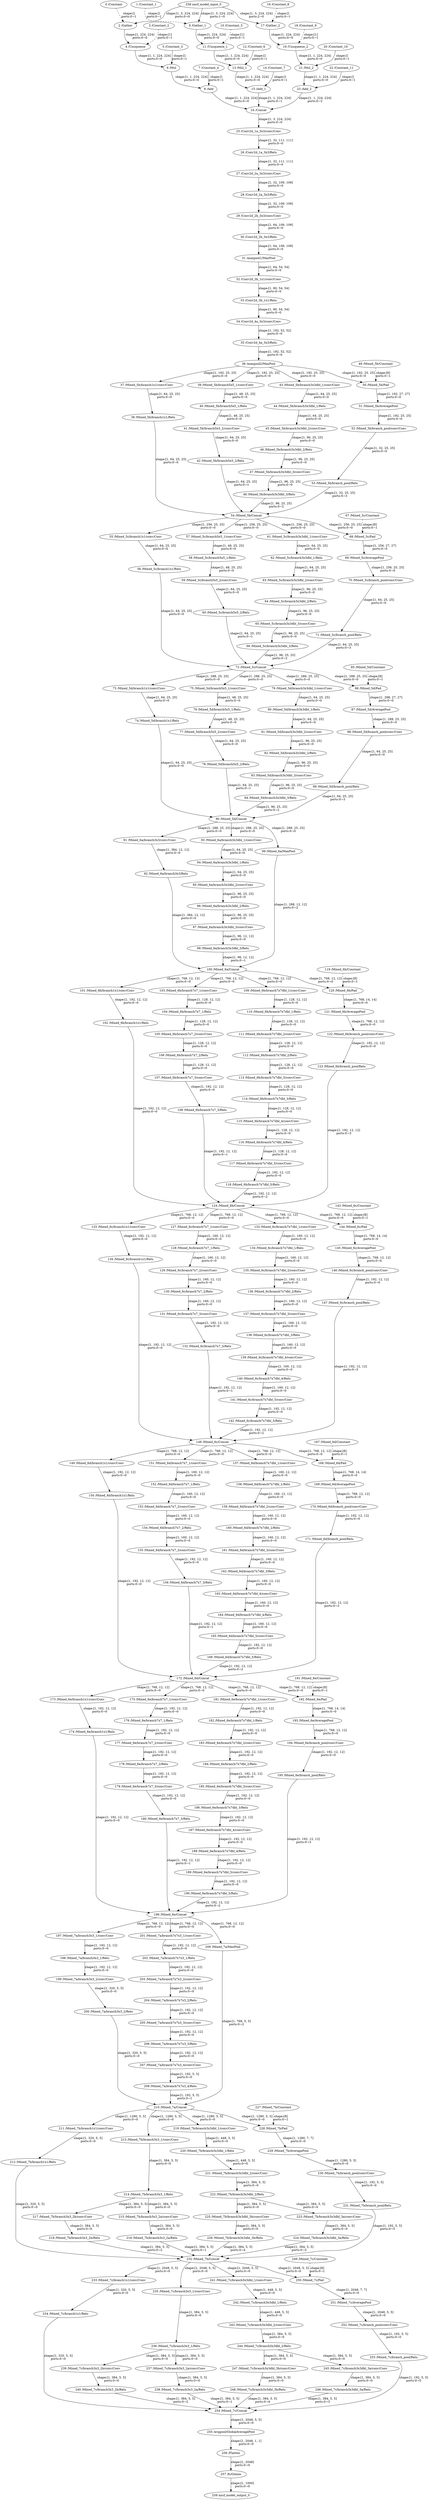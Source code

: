 strict digraph  {
"0 /Constant" [id=0, type=Constant];
"1 /Constant_1" [id=1, type=Constant];
"2 /Gather" [id=2, type=Gather];
"3 /Constant_2" [id=3, type=Constant];
"4 /Unsqueeze" [id=4, type=Unsqueeze];
"5 /Constant_3" [id=5, type=Constant];
"6 /Mul" [id=6, type=Mul];
"7 /Constant_4" [id=7, type=Constant];
"8 /Add" [id=8, type=Add];
"9 /Gather_1" [id=9, type=Gather];
"10 /Constant_5" [id=10, type=Constant];
"11 /Unsqueeze_1" [id=11, type=Unsqueeze];
"12 /Constant_6" [id=12, type=Constant];
"13 /Mul_1" [id=13, type=Mul];
"14 /Constant_7" [id=14, type=Constant];
"15 /Add_1" [id=15, type=Add];
"16 /Constant_8" [id=16, type=Constant];
"17 /Gather_2" [id=17, type=Gather];
"18 /Constant_9" [id=18, type=Constant];
"19 /Unsqueeze_2" [id=19, type=Unsqueeze];
"20 /Constant_10" [id=20, type=Constant];
"21 /Mul_2" [id=21, type=Mul];
"22 /Constant_11" [id=22, type=Constant];
"23 /Add_2" [id=23, type=Add];
"24 /Concat" [id=24, type=Concat];
"25 /Conv2d_1a_3x3/conv/Conv" [id=25, type=Conv];
"26 /Conv2d_1a_3x3/Relu" [id=26, type=Relu];
"27 /Conv2d_2a_3x3/conv/Conv" [id=27, type=Conv];
"28 /Conv2d_2a_3x3/Relu" [id=28, type=Relu];
"29 /Conv2d_2b_3x3/conv/Conv" [id=29, type=Conv];
"30 /Conv2d_2b_3x3/Relu" [id=30, type=Relu];
"31 /maxpool1/MaxPool" [id=31, type=MaxPool];
"32 /Conv2d_3b_1x1/conv/Conv" [id=32, type=Conv];
"33 /Conv2d_3b_1x1/Relu" [id=33, type=Relu];
"34 /Conv2d_4a_3x3/conv/Conv" [id=34, type=Conv];
"35 /Conv2d_4a_3x3/Relu" [id=35, type=Relu];
"36 /maxpool2/MaxPool" [id=36, type=MaxPool];
"37 /Mixed_5b/branch1x1/conv/Conv" [id=37, type=Conv];
"38 /Mixed_5b/branch1x1/Relu" [id=38, type=Relu];
"39 /Mixed_5b/branch5x5_1/conv/Conv" [id=39, type=Conv];
"40 /Mixed_5b/branch5x5_1/Relu" [id=40, type=Relu];
"41 /Mixed_5b/branch5x5_2/conv/Conv" [id=41, type=Conv];
"42 /Mixed_5b/branch5x5_2/Relu" [id=42, type=Relu];
"43 /Mixed_5b/branch3x3dbl_1/conv/Conv" [id=43, type=Conv];
"44 /Mixed_5b/branch3x3dbl_1/Relu" [id=44, type=Relu];
"45 /Mixed_5b/branch3x3dbl_2/conv/Conv" [id=45, type=Conv];
"46 /Mixed_5b/branch3x3dbl_2/Relu" [id=46, type=Relu];
"47 /Mixed_5b/branch3x3dbl_3/conv/Conv" [id=47, type=Conv];
"48 /Mixed_5b/branch3x3dbl_3/Relu" [id=48, type=Relu];
"49 /Mixed_5b/Constant" [id=49, type=Constant];
"50 /Mixed_5b/Pad" [id=50, type=Pad];
"51 /Mixed_5b/AveragePool" [id=51, type=AveragePool];
"52 /Mixed_5b/branch_pool/conv/Conv" [id=52, type=Conv];
"53 /Mixed_5b/branch_pool/Relu" [id=53, type=Relu];
"54 /Mixed_5b/Concat" [id=54, type=Concat];
"55 /Mixed_5c/branch1x1/conv/Conv" [id=55, type=Conv];
"56 /Mixed_5c/branch1x1/Relu" [id=56, type=Relu];
"57 /Mixed_5c/branch5x5_1/conv/Conv" [id=57, type=Conv];
"58 /Mixed_5c/branch5x5_1/Relu" [id=58, type=Relu];
"59 /Mixed_5c/branch5x5_2/conv/Conv" [id=59, type=Conv];
"60 /Mixed_5c/branch5x5_2/Relu" [id=60, type=Relu];
"61 /Mixed_5c/branch3x3dbl_1/conv/Conv" [id=61, type=Conv];
"62 /Mixed_5c/branch3x3dbl_1/Relu" [id=62, type=Relu];
"63 /Mixed_5c/branch3x3dbl_2/conv/Conv" [id=63, type=Conv];
"64 /Mixed_5c/branch3x3dbl_2/Relu" [id=64, type=Relu];
"65 /Mixed_5c/branch3x3dbl_3/conv/Conv" [id=65, type=Conv];
"66 /Mixed_5c/branch3x3dbl_3/Relu" [id=66, type=Relu];
"67 /Mixed_5c/Constant" [id=67, type=Constant];
"68 /Mixed_5c/Pad" [id=68, type=Pad];
"69 /Mixed_5c/AveragePool" [id=69, type=AveragePool];
"70 /Mixed_5c/branch_pool/conv/Conv" [id=70, type=Conv];
"71 /Mixed_5c/branch_pool/Relu" [id=71, type=Relu];
"72 /Mixed_5c/Concat" [id=72, type=Concat];
"73 /Mixed_5d/branch1x1/conv/Conv" [id=73, type=Conv];
"74 /Mixed_5d/branch1x1/Relu" [id=74, type=Relu];
"75 /Mixed_5d/branch5x5_1/conv/Conv" [id=75, type=Conv];
"76 /Mixed_5d/branch5x5_1/Relu" [id=76, type=Relu];
"77 /Mixed_5d/branch5x5_2/conv/Conv" [id=77, type=Conv];
"78 /Mixed_5d/branch5x5_2/Relu" [id=78, type=Relu];
"79 /Mixed_5d/branch3x3dbl_1/conv/Conv" [id=79, type=Conv];
"80 /Mixed_5d/branch3x3dbl_1/Relu" [id=80, type=Relu];
"81 /Mixed_5d/branch3x3dbl_2/conv/Conv" [id=81, type=Conv];
"82 /Mixed_5d/branch3x3dbl_2/Relu" [id=82, type=Relu];
"83 /Mixed_5d/branch3x3dbl_3/conv/Conv" [id=83, type=Conv];
"84 /Mixed_5d/branch3x3dbl_3/Relu" [id=84, type=Relu];
"85 /Mixed_5d/Constant" [id=85, type=Constant];
"86 /Mixed_5d/Pad" [id=86, type=Pad];
"87 /Mixed_5d/AveragePool" [id=87, type=AveragePool];
"88 /Mixed_5d/branch_pool/conv/Conv" [id=88, type=Conv];
"89 /Mixed_5d/branch_pool/Relu" [id=89, type=Relu];
"90 /Mixed_5d/Concat" [id=90, type=Concat];
"91 /Mixed_6a/branch3x3/conv/Conv" [id=91, type=Conv];
"92 /Mixed_6a/branch3x3/Relu" [id=92, type=Relu];
"93 /Mixed_6a/branch3x3dbl_1/conv/Conv" [id=93, type=Conv];
"94 /Mixed_6a/branch3x3dbl_1/Relu" [id=94, type=Relu];
"95 /Mixed_6a/branch3x3dbl_2/conv/Conv" [id=95, type=Conv];
"96 /Mixed_6a/branch3x3dbl_2/Relu" [id=96, type=Relu];
"97 /Mixed_6a/branch3x3dbl_3/conv/Conv" [id=97, type=Conv];
"98 /Mixed_6a/branch3x3dbl_3/Relu" [id=98, type=Relu];
"99 /Mixed_6a/MaxPool" [id=99, type=MaxPool];
"100 /Mixed_6a/Concat" [id=100, type=Concat];
"101 /Mixed_6b/branch1x1/conv/Conv" [id=101, type=Conv];
"102 /Mixed_6b/branch1x1/Relu" [id=102, type=Relu];
"103 /Mixed_6b/branch7x7_1/conv/Conv" [id=103, type=Conv];
"104 /Mixed_6b/branch7x7_1/Relu" [id=104, type=Relu];
"105 /Mixed_6b/branch7x7_2/conv/Conv" [id=105, type=Conv];
"106 /Mixed_6b/branch7x7_2/Relu" [id=106, type=Relu];
"107 /Mixed_6b/branch7x7_3/conv/Conv" [id=107, type=Conv];
"108 /Mixed_6b/branch7x7_3/Relu" [id=108, type=Relu];
"109 /Mixed_6b/branch7x7dbl_1/conv/Conv" [id=109, type=Conv];
"110 /Mixed_6b/branch7x7dbl_1/Relu" [id=110, type=Relu];
"111 /Mixed_6b/branch7x7dbl_2/conv/Conv" [id=111, type=Conv];
"112 /Mixed_6b/branch7x7dbl_2/Relu" [id=112, type=Relu];
"113 /Mixed_6b/branch7x7dbl_3/conv/Conv" [id=113, type=Conv];
"114 /Mixed_6b/branch7x7dbl_3/Relu" [id=114, type=Relu];
"115 /Mixed_6b/branch7x7dbl_4/conv/Conv" [id=115, type=Conv];
"116 /Mixed_6b/branch7x7dbl_4/Relu" [id=116, type=Relu];
"117 /Mixed_6b/branch7x7dbl_5/conv/Conv" [id=117, type=Conv];
"118 /Mixed_6b/branch7x7dbl_5/Relu" [id=118, type=Relu];
"119 /Mixed_6b/Constant" [id=119, type=Constant];
"120 /Mixed_6b/Pad" [id=120, type=Pad];
"121 /Mixed_6b/AveragePool" [id=121, type=AveragePool];
"122 /Mixed_6b/branch_pool/conv/Conv" [id=122, type=Conv];
"123 /Mixed_6b/branch_pool/Relu" [id=123, type=Relu];
"124 /Mixed_6b/Concat" [id=124, type=Concat];
"125 /Mixed_6c/branch1x1/conv/Conv" [id=125, type=Conv];
"126 /Mixed_6c/branch1x1/Relu" [id=126, type=Relu];
"127 /Mixed_6c/branch7x7_1/conv/Conv" [id=127, type=Conv];
"128 /Mixed_6c/branch7x7_1/Relu" [id=128, type=Relu];
"129 /Mixed_6c/branch7x7_2/conv/Conv" [id=129, type=Conv];
"130 /Mixed_6c/branch7x7_2/Relu" [id=130, type=Relu];
"131 /Mixed_6c/branch7x7_3/conv/Conv" [id=131, type=Conv];
"132 /Mixed_6c/branch7x7_3/Relu" [id=132, type=Relu];
"133 /Mixed_6c/branch7x7dbl_1/conv/Conv" [id=133, type=Conv];
"134 /Mixed_6c/branch7x7dbl_1/Relu" [id=134, type=Relu];
"135 /Mixed_6c/branch7x7dbl_2/conv/Conv" [id=135, type=Conv];
"136 /Mixed_6c/branch7x7dbl_2/Relu" [id=136, type=Relu];
"137 /Mixed_6c/branch7x7dbl_3/conv/Conv" [id=137, type=Conv];
"138 /Mixed_6c/branch7x7dbl_3/Relu" [id=138, type=Relu];
"139 /Mixed_6c/branch7x7dbl_4/conv/Conv" [id=139, type=Conv];
"140 /Mixed_6c/branch7x7dbl_4/Relu" [id=140, type=Relu];
"141 /Mixed_6c/branch7x7dbl_5/conv/Conv" [id=141, type=Conv];
"142 /Mixed_6c/branch7x7dbl_5/Relu" [id=142, type=Relu];
"143 /Mixed_6c/Constant" [id=143, type=Constant];
"144 /Mixed_6c/Pad" [id=144, type=Pad];
"145 /Mixed_6c/AveragePool" [id=145, type=AveragePool];
"146 /Mixed_6c/branch_pool/conv/Conv" [id=146, type=Conv];
"147 /Mixed_6c/branch_pool/Relu" [id=147, type=Relu];
"148 /Mixed_6c/Concat" [id=148, type=Concat];
"149 /Mixed_6d/branch1x1/conv/Conv" [id=149, type=Conv];
"150 /Mixed_6d/branch1x1/Relu" [id=150, type=Relu];
"151 /Mixed_6d/branch7x7_1/conv/Conv" [id=151, type=Conv];
"152 /Mixed_6d/branch7x7_1/Relu" [id=152, type=Relu];
"153 /Mixed_6d/branch7x7_2/conv/Conv" [id=153, type=Conv];
"154 /Mixed_6d/branch7x7_2/Relu" [id=154, type=Relu];
"155 /Mixed_6d/branch7x7_3/conv/Conv" [id=155, type=Conv];
"156 /Mixed_6d/branch7x7_3/Relu" [id=156, type=Relu];
"157 /Mixed_6d/branch7x7dbl_1/conv/Conv" [id=157, type=Conv];
"158 /Mixed_6d/branch7x7dbl_1/Relu" [id=158, type=Relu];
"159 /Mixed_6d/branch7x7dbl_2/conv/Conv" [id=159, type=Conv];
"160 /Mixed_6d/branch7x7dbl_2/Relu" [id=160, type=Relu];
"161 /Mixed_6d/branch7x7dbl_3/conv/Conv" [id=161, type=Conv];
"162 /Mixed_6d/branch7x7dbl_3/Relu" [id=162, type=Relu];
"163 /Mixed_6d/branch7x7dbl_4/conv/Conv" [id=163, type=Conv];
"164 /Mixed_6d/branch7x7dbl_4/Relu" [id=164, type=Relu];
"165 /Mixed_6d/branch7x7dbl_5/conv/Conv" [id=165, type=Conv];
"166 /Mixed_6d/branch7x7dbl_5/Relu" [id=166, type=Relu];
"167 /Mixed_6d/Constant" [id=167, type=Constant];
"168 /Mixed_6d/Pad" [id=168, type=Pad];
"169 /Mixed_6d/AveragePool" [id=169, type=AveragePool];
"170 /Mixed_6d/branch_pool/conv/Conv" [id=170, type=Conv];
"171 /Mixed_6d/branch_pool/Relu" [id=171, type=Relu];
"172 /Mixed_6d/Concat" [id=172, type=Concat];
"173 /Mixed_6e/branch1x1/conv/Conv" [id=173, type=Conv];
"174 /Mixed_6e/branch1x1/Relu" [id=174, type=Relu];
"175 /Mixed_6e/branch7x7_1/conv/Conv" [id=175, type=Conv];
"176 /Mixed_6e/branch7x7_1/Relu" [id=176, type=Relu];
"177 /Mixed_6e/branch7x7_2/conv/Conv" [id=177, type=Conv];
"178 /Mixed_6e/branch7x7_2/Relu" [id=178, type=Relu];
"179 /Mixed_6e/branch7x7_3/conv/Conv" [id=179, type=Conv];
"180 /Mixed_6e/branch7x7_3/Relu" [id=180, type=Relu];
"181 /Mixed_6e/branch7x7dbl_1/conv/Conv" [id=181, type=Conv];
"182 /Mixed_6e/branch7x7dbl_1/Relu" [id=182, type=Relu];
"183 /Mixed_6e/branch7x7dbl_2/conv/Conv" [id=183, type=Conv];
"184 /Mixed_6e/branch7x7dbl_2/Relu" [id=184, type=Relu];
"185 /Mixed_6e/branch7x7dbl_3/conv/Conv" [id=185, type=Conv];
"186 /Mixed_6e/branch7x7dbl_3/Relu" [id=186, type=Relu];
"187 /Mixed_6e/branch7x7dbl_4/conv/Conv" [id=187, type=Conv];
"188 /Mixed_6e/branch7x7dbl_4/Relu" [id=188, type=Relu];
"189 /Mixed_6e/branch7x7dbl_5/conv/Conv" [id=189, type=Conv];
"190 /Mixed_6e/branch7x7dbl_5/Relu" [id=190, type=Relu];
"191 /Mixed_6e/Constant" [id=191, type=Constant];
"192 /Mixed_6e/Pad" [id=192, type=Pad];
"193 /Mixed_6e/AveragePool" [id=193, type=AveragePool];
"194 /Mixed_6e/branch_pool/conv/Conv" [id=194, type=Conv];
"195 /Mixed_6e/branch_pool/Relu" [id=195, type=Relu];
"196 /Mixed_6e/Concat" [id=196, type=Concat];
"197 /Mixed_7a/branch3x3_1/conv/Conv" [id=197, type=Conv];
"198 /Mixed_7a/branch3x3_1/Relu" [id=198, type=Relu];
"199 /Mixed_7a/branch3x3_2/conv/Conv" [id=199, type=Conv];
"200 /Mixed_7a/branch3x3_2/Relu" [id=200, type=Relu];
"201 /Mixed_7a/branch7x7x3_1/conv/Conv" [id=201, type=Conv];
"202 /Mixed_7a/branch7x7x3_1/Relu" [id=202, type=Relu];
"203 /Mixed_7a/branch7x7x3_2/conv/Conv" [id=203, type=Conv];
"204 /Mixed_7a/branch7x7x3_2/Relu" [id=204, type=Relu];
"205 /Mixed_7a/branch7x7x3_3/conv/Conv" [id=205, type=Conv];
"206 /Mixed_7a/branch7x7x3_3/Relu" [id=206, type=Relu];
"207 /Mixed_7a/branch7x7x3_4/conv/Conv" [id=207, type=Conv];
"208 /Mixed_7a/branch7x7x3_4/Relu" [id=208, type=Relu];
"209 /Mixed_7a/MaxPool" [id=209, type=MaxPool];
"210 /Mixed_7a/Concat" [id=210, type=Concat];
"211 /Mixed_7b/branch1x1/conv/Conv" [id=211, type=Conv];
"212 /Mixed_7b/branch1x1/Relu" [id=212, type=Relu];
"213 /Mixed_7b/branch3x3_1/conv/Conv" [id=213, type=Conv];
"214 /Mixed_7b/branch3x3_1/Relu" [id=214, type=Relu];
"215 /Mixed_7b/branch3x3_2a/conv/Conv" [id=215, type=Conv];
"216 /Mixed_7b/branch3x3_2a/Relu" [id=216, type=Relu];
"217 /Mixed_7b/branch3x3_2b/conv/Conv" [id=217, type=Conv];
"218 /Mixed_7b/branch3x3_2b/Relu" [id=218, type=Relu];
"219 /Mixed_7b/branch3x3dbl_1/conv/Conv" [id=219, type=Conv];
"220 /Mixed_7b/branch3x3dbl_1/Relu" [id=220, type=Relu];
"221 /Mixed_7b/branch3x3dbl_2/conv/Conv" [id=221, type=Conv];
"222 /Mixed_7b/branch3x3dbl_2/Relu" [id=222, type=Relu];
"223 /Mixed_7b/branch3x3dbl_3a/conv/Conv" [id=223, type=Conv];
"224 /Mixed_7b/branch3x3dbl_3a/Relu" [id=224, type=Relu];
"225 /Mixed_7b/branch3x3dbl_3b/conv/Conv" [id=225, type=Conv];
"226 /Mixed_7b/branch3x3dbl_3b/Relu" [id=226, type=Relu];
"227 /Mixed_7b/Constant" [id=227, type=Constant];
"228 /Mixed_7b/Pad" [id=228, type=Pad];
"229 /Mixed_7b/AveragePool" [id=229, type=AveragePool];
"230 /Mixed_7b/branch_pool/conv/Conv" [id=230, type=Conv];
"231 /Mixed_7b/branch_pool/Relu" [id=231, type=Relu];
"232 /Mixed_7b/Concat" [id=232, type=Concat];
"233 /Mixed_7c/branch1x1/conv/Conv" [id=233, type=Conv];
"234 /Mixed_7c/branch1x1/Relu" [id=234, type=Relu];
"235 /Mixed_7c/branch3x3_1/conv/Conv" [id=235, type=Conv];
"236 /Mixed_7c/branch3x3_1/Relu" [id=236, type=Relu];
"237 /Mixed_7c/branch3x3_2a/conv/Conv" [id=237, type=Conv];
"238 /Mixed_7c/branch3x3_2a/Relu" [id=238, type=Relu];
"239 /Mixed_7c/branch3x3_2b/conv/Conv" [id=239, type=Conv];
"240 /Mixed_7c/branch3x3_2b/Relu" [id=240, type=Relu];
"241 /Mixed_7c/branch3x3dbl_1/conv/Conv" [id=241, type=Conv];
"242 /Mixed_7c/branch3x3dbl_1/Relu" [id=242, type=Relu];
"243 /Mixed_7c/branch3x3dbl_2/conv/Conv" [id=243, type=Conv];
"244 /Mixed_7c/branch3x3dbl_2/Relu" [id=244, type=Relu];
"245 /Mixed_7c/branch3x3dbl_3a/conv/Conv" [id=245, type=Conv];
"246 /Mixed_7c/branch3x3dbl_3a/Relu" [id=246, type=Relu];
"247 /Mixed_7c/branch3x3dbl_3b/conv/Conv" [id=247, type=Conv];
"248 /Mixed_7c/branch3x3dbl_3b/Relu" [id=248, type=Relu];
"249 /Mixed_7c/Constant" [id=249, type=Constant];
"250 /Mixed_7c/Pad" [id=250, type=Pad];
"251 /Mixed_7c/AveragePool" [id=251, type=AveragePool];
"252 /Mixed_7c/branch_pool/conv/Conv" [id=252, type=Conv];
"253 /Mixed_7c/branch_pool/Relu" [id=253, type=Relu];
"254 /Mixed_7c/Concat" [id=254, type=Concat];
"255 /avgpool/GlobalAveragePool" [id=255, type=GlobalAveragePool];
"256 /Flatten" [id=256, type=Flatten];
"257 /fc/Gemm" [id=257, type=Gemm];
"258 nncf_model_input_0" [id=258, type=nncf_model_input];
"259 nncf_model_output_0" [id=259, type=nncf_model_output];
"0 /Constant" -> "2 /Gather"  [label="shape:[]\nports:0→1", style=dashed];
"1 /Constant_1" -> "9 /Gather_1"  [label="shape:[]\nports:0→1", style=dashed];
"2 /Gather" -> "4 /Unsqueeze"  [label="shape:[1, 224, 224]\nports:0→0", style=solid];
"3 /Constant_2" -> "4 /Unsqueeze"  [label="shape:[1]\nports:0→1", style=dashed];
"4 /Unsqueeze" -> "6 /Mul"  [label="shape:[1, 1, 224, 224]\nports:0→0", style=solid];
"5 /Constant_3" -> "6 /Mul"  [label="shape:[]\nports:0→1", style=solid];
"6 /Mul" -> "8 /Add"  [label="shape:[1, 1, 224, 224]\nports:0→0", style=solid];
"7 /Constant_4" -> "8 /Add"  [label="shape:[]\nports:0→1", style=solid];
"8 /Add" -> "24 /Concat"  [label="shape:[1, 1, 224, 224]\nports:0→0", style=solid];
"9 /Gather_1" -> "11 /Unsqueeze_1"  [label="shape:[1, 224, 224]\nports:0→0", style=solid];
"10 /Constant_5" -> "11 /Unsqueeze_1"  [label="shape:[1]\nports:0→1", style=dashed];
"11 /Unsqueeze_1" -> "13 /Mul_1"  [label="shape:[1, 1, 224, 224]\nports:0→0", style=solid];
"12 /Constant_6" -> "13 /Mul_1"  [label="shape:[]\nports:0→1", style=solid];
"13 /Mul_1" -> "15 /Add_1"  [label="shape:[1, 1, 224, 224]\nports:0→0", style=solid];
"14 /Constant_7" -> "15 /Add_1"  [label="shape:[]\nports:0→1", style=solid];
"15 /Add_1" -> "24 /Concat"  [label="shape:[1, 1, 224, 224]\nports:0→1", style=solid];
"16 /Constant_8" -> "17 /Gather_2"  [label="shape:[]\nports:0→1", style=dashed];
"17 /Gather_2" -> "19 /Unsqueeze_2"  [label="shape:[1, 224, 224]\nports:0→0", style=solid];
"18 /Constant_9" -> "19 /Unsqueeze_2"  [label="shape:[1]\nports:0→1", style=dashed];
"19 /Unsqueeze_2" -> "21 /Mul_2"  [label="shape:[1, 1, 224, 224]\nports:0→0", style=solid];
"20 /Constant_10" -> "21 /Mul_2"  [label="shape:[]\nports:0→1", style=solid];
"21 /Mul_2" -> "23 /Add_2"  [label="shape:[1, 1, 224, 224]\nports:0→0", style=solid];
"22 /Constant_11" -> "23 /Add_2"  [label="shape:[]\nports:0→1", style=solid];
"23 /Add_2" -> "24 /Concat"  [label="shape:[1, 1, 224, 224]\nports:0→2", style=solid];
"24 /Concat" -> "25 /Conv2d_1a_3x3/conv/Conv"  [label="shape:[1, 3, 224, 224]\nports:0→0", style=solid];
"25 /Conv2d_1a_3x3/conv/Conv" -> "26 /Conv2d_1a_3x3/Relu"  [label="shape:[1, 32, 111, 111]\nports:0→0", style=solid];
"26 /Conv2d_1a_3x3/Relu" -> "27 /Conv2d_2a_3x3/conv/Conv"  [label="shape:[1, 32, 111, 111]\nports:0→0", style=solid];
"27 /Conv2d_2a_3x3/conv/Conv" -> "28 /Conv2d_2a_3x3/Relu"  [label="shape:[1, 32, 109, 109]\nports:0→0", style=solid];
"28 /Conv2d_2a_3x3/Relu" -> "29 /Conv2d_2b_3x3/conv/Conv"  [label="shape:[1, 32, 109, 109]\nports:0→0", style=solid];
"29 /Conv2d_2b_3x3/conv/Conv" -> "30 /Conv2d_2b_3x3/Relu"  [label="shape:[1, 64, 109, 109]\nports:0→0", style=solid];
"30 /Conv2d_2b_3x3/Relu" -> "31 /maxpool1/MaxPool"  [label="shape:[1, 64, 109, 109]\nports:0→0", style=solid];
"31 /maxpool1/MaxPool" -> "32 /Conv2d_3b_1x1/conv/Conv"  [label="shape:[1, 64, 54, 54]\nports:0→0", style=solid];
"32 /Conv2d_3b_1x1/conv/Conv" -> "33 /Conv2d_3b_1x1/Relu"  [label="shape:[1, 80, 54, 54]\nports:0→0", style=solid];
"33 /Conv2d_3b_1x1/Relu" -> "34 /Conv2d_4a_3x3/conv/Conv"  [label="shape:[1, 80, 54, 54]\nports:0→0", style=solid];
"34 /Conv2d_4a_3x3/conv/Conv" -> "35 /Conv2d_4a_3x3/Relu"  [label="shape:[1, 192, 52, 52]\nports:0→0", style=solid];
"35 /Conv2d_4a_3x3/Relu" -> "36 /maxpool2/MaxPool"  [label="shape:[1, 192, 52, 52]\nports:0→0", style=solid];
"36 /maxpool2/MaxPool" -> "37 /Mixed_5b/branch1x1/conv/Conv"  [label="shape:[1, 192, 25, 25]\nports:0→0", style=solid];
"36 /maxpool2/MaxPool" -> "39 /Mixed_5b/branch5x5_1/conv/Conv"  [label="shape:[1, 192, 25, 25]\nports:0→0", style=solid];
"36 /maxpool2/MaxPool" -> "43 /Mixed_5b/branch3x3dbl_1/conv/Conv"  [label="shape:[1, 192, 25, 25]\nports:0→0", style=solid];
"36 /maxpool2/MaxPool" -> "50 /Mixed_5b/Pad"  [label="shape:[1, 192, 25, 25]\nports:0→0", style=solid];
"37 /Mixed_5b/branch1x1/conv/Conv" -> "38 /Mixed_5b/branch1x1/Relu"  [label="shape:[1, 64, 25, 25]\nports:0→0", style=solid];
"38 /Mixed_5b/branch1x1/Relu" -> "54 /Mixed_5b/Concat"  [label="shape:[1, 64, 25, 25]\nports:0→0", style=solid];
"39 /Mixed_5b/branch5x5_1/conv/Conv" -> "40 /Mixed_5b/branch5x5_1/Relu"  [label="shape:[1, 48, 25, 25]\nports:0→0", style=solid];
"40 /Mixed_5b/branch5x5_1/Relu" -> "41 /Mixed_5b/branch5x5_2/conv/Conv"  [label="shape:[1, 48, 25, 25]\nports:0→0", style=solid];
"41 /Mixed_5b/branch5x5_2/conv/Conv" -> "42 /Mixed_5b/branch5x5_2/Relu"  [label="shape:[1, 64, 25, 25]\nports:0→0", style=solid];
"42 /Mixed_5b/branch5x5_2/Relu" -> "54 /Mixed_5b/Concat"  [label="shape:[1, 64, 25, 25]\nports:0→1", style=solid];
"43 /Mixed_5b/branch3x3dbl_1/conv/Conv" -> "44 /Mixed_5b/branch3x3dbl_1/Relu"  [label="shape:[1, 64, 25, 25]\nports:0→0", style=solid];
"44 /Mixed_5b/branch3x3dbl_1/Relu" -> "45 /Mixed_5b/branch3x3dbl_2/conv/Conv"  [label="shape:[1, 64, 25, 25]\nports:0→0", style=solid];
"45 /Mixed_5b/branch3x3dbl_2/conv/Conv" -> "46 /Mixed_5b/branch3x3dbl_2/Relu"  [label="shape:[1, 96, 25, 25]\nports:0→0", style=solid];
"46 /Mixed_5b/branch3x3dbl_2/Relu" -> "47 /Mixed_5b/branch3x3dbl_3/conv/Conv"  [label="shape:[1, 96, 25, 25]\nports:0→0", style=solid];
"47 /Mixed_5b/branch3x3dbl_3/conv/Conv" -> "48 /Mixed_5b/branch3x3dbl_3/Relu"  [label="shape:[1, 96, 25, 25]\nports:0→0", style=solid];
"48 /Mixed_5b/branch3x3dbl_3/Relu" -> "54 /Mixed_5b/Concat"  [label="shape:[1, 96, 25, 25]\nports:0→2", style=solid];
"49 /Mixed_5b/Constant" -> "50 /Mixed_5b/Pad"  [label="shape:[8]\nports:0→1", style=dashed];
"50 /Mixed_5b/Pad" -> "51 /Mixed_5b/AveragePool"  [label="shape:[1, 192, 27, 27]\nports:0→0", style=solid];
"51 /Mixed_5b/AveragePool" -> "52 /Mixed_5b/branch_pool/conv/Conv"  [label="shape:[1, 192, 25, 25]\nports:0→0", style=solid];
"52 /Mixed_5b/branch_pool/conv/Conv" -> "53 /Mixed_5b/branch_pool/Relu"  [label="shape:[1, 32, 25, 25]\nports:0→0", style=solid];
"53 /Mixed_5b/branch_pool/Relu" -> "54 /Mixed_5b/Concat"  [label="shape:[1, 32, 25, 25]\nports:0→3", style=solid];
"54 /Mixed_5b/Concat" -> "55 /Mixed_5c/branch1x1/conv/Conv"  [label="shape:[1, 256, 25, 25]\nports:0→0", style=solid];
"54 /Mixed_5b/Concat" -> "57 /Mixed_5c/branch5x5_1/conv/Conv"  [label="shape:[1, 256, 25, 25]\nports:0→0", style=solid];
"54 /Mixed_5b/Concat" -> "61 /Mixed_5c/branch3x3dbl_1/conv/Conv"  [label="shape:[1, 256, 25, 25]\nports:0→0", style=solid];
"54 /Mixed_5b/Concat" -> "68 /Mixed_5c/Pad"  [label="shape:[1, 256, 25, 25]\nports:0→0", style=solid];
"55 /Mixed_5c/branch1x1/conv/Conv" -> "56 /Mixed_5c/branch1x1/Relu"  [label="shape:[1, 64, 25, 25]\nports:0→0", style=solid];
"56 /Mixed_5c/branch1x1/Relu" -> "72 /Mixed_5c/Concat"  [label="shape:[1, 64, 25, 25]\nports:0→0", style=solid];
"57 /Mixed_5c/branch5x5_1/conv/Conv" -> "58 /Mixed_5c/branch5x5_1/Relu"  [label="shape:[1, 48, 25, 25]\nports:0→0", style=solid];
"58 /Mixed_5c/branch5x5_1/Relu" -> "59 /Mixed_5c/branch5x5_2/conv/Conv"  [label="shape:[1, 48, 25, 25]\nports:0→0", style=solid];
"59 /Mixed_5c/branch5x5_2/conv/Conv" -> "60 /Mixed_5c/branch5x5_2/Relu"  [label="shape:[1, 64, 25, 25]\nports:0→0", style=solid];
"60 /Mixed_5c/branch5x5_2/Relu" -> "72 /Mixed_5c/Concat"  [label="shape:[1, 64, 25, 25]\nports:0→1", style=solid];
"61 /Mixed_5c/branch3x3dbl_1/conv/Conv" -> "62 /Mixed_5c/branch3x3dbl_1/Relu"  [label="shape:[1, 64, 25, 25]\nports:0→0", style=solid];
"62 /Mixed_5c/branch3x3dbl_1/Relu" -> "63 /Mixed_5c/branch3x3dbl_2/conv/Conv"  [label="shape:[1, 64, 25, 25]\nports:0→0", style=solid];
"63 /Mixed_5c/branch3x3dbl_2/conv/Conv" -> "64 /Mixed_5c/branch3x3dbl_2/Relu"  [label="shape:[1, 96, 25, 25]\nports:0→0", style=solid];
"64 /Mixed_5c/branch3x3dbl_2/Relu" -> "65 /Mixed_5c/branch3x3dbl_3/conv/Conv"  [label="shape:[1, 96, 25, 25]\nports:0→0", style=solid];
"65 /Mixed_5c/branch3x3dbl_3/conv/Conv" -> "66 /Mixed_5c/branch3x3dbl_3/Relu"  [label="shape:[1, 96, 25, 25]\nports:0→0", style=solid];
"66 /Mixed_5c/branch3x3dbl_3/Relu" -> "72 /Mixed_5c/Concat"  [label="shape:[1, 96, 25, 25]\nports:0→2", style=solid];
"67 /Mixed_5c/Constant" -> "68 /Mixed_5c/Pad"  [label="shape:[8]\nports:0→1", style=dashed];
"68 /Mixed_5c/Pad" -> "69 /Mixed_5c/AveragePool"  [label="shape:[1, 256, 27, 27]\nports:0→0", style=solid];
"69 /Mixed_5c/AveragePool" -> "70 /Mixed_5c/branch_pool/conv/Conv"  [label="shape:[1, 256, 25, 25]\nports:0→0", style=solid];
"70 /Mixed_5c/branch_pool/conv/Conv" -> "71 /Mixed_5c/branch_pool/Relu"  [label="shape:[1, 64, 25, 25]\nports:0→0", style=solid];
"71 /Mixed_5c/branch_pool/Relu" -> "72 /Mixed_5c/Concat"  [label="shape:[1, 64, 25, 25]\nports:0→3", style=solid];
"72 /Mixed_5c/Concat" -> "73 /Mixed_5d/branch1x1/conv/Conv"  [label="shape:[1, 288, 25, 25]\nports:0→0", style=solid];
"72 /Mixed_5c/Concat" -> "75 /Mixed_5d/branch5x5_1/conv/Conv"  [label="shape:[1, 288, 25, 25]\nports:0→0", style=solid];
"72 /Mixed_5c/Concat" -> "79 /Mixed_5d/branch3x3dbl_1/conv/Conv"  [label="shape:[1, 288, 25, 25]\nports:0→0", style=solid];
"72 /Mixed_5c/Concat" -> "86 /Mixed_5d/Pad"  [label="shape:[1, 288, 25, 25]\nports:0→0", style=solid];
"73 /Mixed_5d/branch1x1/conv/Conv" -> "74 /Mixed_5d/branch1x1/Relu"  [label="shape:[1, 64, 25, 25]\nports:0→0", style=solid];
"74 /Mixed_5d/branch1x1/Relu" -> "90 /Mixed_5d/Concat"  [label="shape:[1, 64, 25, 25]\nports:0→0", style=solid];
"75 /Mixed_5d/branch5x5_1/conv/Conv" -> "76 /Mixed_5d/branch5x5_1/Relu"  [label="shape:[1, 48, 25, 25]\nports:0→0", style=solid];
"76 /Mixed_5d/branch5x5_1/Relu" -> "77 /Mixed_5d/branch5x5_2/conv/Conv"  [label="shape:[1, 48, 25, 25]\nports:0→0", style=solid];
"77 /Mixed_5d/branch5x5_2/conv/Conv" -> "78 /Mixed_5d/branch5x5_2/Relu"  [label="shape:[1, 64, 25, 25]\nports:0→0", style=solid];
"78 /Mixed_5d/branch5x5_2/Relu" -> "90 /Mixed_5d/Concat"  [label="shape:[1, 64, 25, 25]\nports:0→1", style=solid];
"79 /Mixed_5d/branch3x3dbl_1/conv/Conv" -> "80 /Mixed_5d/branch3x3dbl_1/Relu"  [label="shape:[1, 64, 25, 25]\nports:0→0", style=solid];
"80 /Mixed_5d/branch3x3dbl_1/Relu" -> "81 /Mixed_5d/branch3x3dbl_2/conv/Conv"  [label="shape:[1, 64, 25, 25]\nports:0→0", style=solid];
"81 /Mixed_5d/branch3x3dbl_2/conv/Conv" -> "82 /Mixed_5d/branch3x3dbl_2/Relu"  [label="shape:[1, 96, 25, 25]\nports:0→0", style=solid];
"82 /Mixed_5d/branch3x3dbl_2/Relu" -> "83 /Mixed_5d/branch3x3dbl_3/conv/Conv"  [label="shape:[1, 96, 25, 25]\nports:0→0", style=solid];
"83 /Mixed_5d/branch3x3dbl_3/conv/Conv" -> "84 /Mixed_5d/branch3x3dbl_3/Relu"  [label="shape:[1, 96, 25, 25]\nports:0→0", style=solid];
"84 /Mixed_5d/branch3x3dbl_3/Relu" -> "90 /Mixed_5d/Concat"  [label="shape:[1, 96, 25, 25]\nports:0→2", style=solid];
"85 /Mixed_5d/Constant" -> "86 /Mixed_5d/Pad"  [label="shape:[8]\nports:0→1", style=dashed];
"86 /Mixed_5d/Pad" -> "87 /Mixed_5d/AveragePool"  [label="shape:[1, 288, 27, 27]\nports:0→0", style=solid];
"87 /Mixed_5d/AveragePool" -> "88 /Mixed_5d/branch_pool/conv/Conv"  [label="shape:[1, 288, 25, 25]\nports:0→0", style=solid];
"88 /Mixed_5d/branch_pool/conv/Conv" -> "89 /Mixed_5d/branch_pool/Relu"  [label="shape:[1, 64, 25, 25]\nports:0→0", style=solid];
"89 /Mixed_5d/branch_pool/Relu" -> "90 /Mixed_5d/Concat"  [label="shape:[1, 64, 25, 25]\nports:0→3", style=solid];
"90 /Mixed_5d/Concat" -> "91 /Mixed_6a/branch3x3/conv/Conv"  [label="shape:[1, 288, 25, 25]\nports:0→0", style=solid];
"90 /Mixed_5d/Concat" -> "93 /Mixed_6a/branch3x3dbl_1/conv/Conv"  [label="shape:[1, 288, 25, 25]\nports:0→0", style=solid];
"90 /Mixed_5d/Concat" -> "99 /Mixed_6a/MaxPool"  [label="shape:[1, 288, 25, 25]\nports:0→0", style=solid];
"91 /Mixed_6a/branch3x3/conv/Conv" -> "92 /Mixed_6a/branch3x3/Relu"  [label="shape:[1, 384, 12, 12]\nports:0→0", style=solid];
"92 /Mixed_6a/branch3x3/Relu" -> "100 /Mixed_6a/Concat"  [label="shape:[1, 384, 12, 12]\nports:0→0", style=solid];
"93 /Mixed_6a/branch3x3dbl_1/conv/Conv" -> "94 /Mixed_6a/branch3x3dbl_1/Relu"  [label="shape:[1, 64, 25, 25]\nports:0→0", style=solid];
"94 /Mixed_6a/branch3x3dbl_1/Relu" -> "95 /Mixed_6a/branch3x3dbl_2/conv/Conv"  [label="shape:[1, 64, 25, 25]\nports:0→0", style=solid];
"95 /Mixed_6a/branch3x3dbl_2/conv/Conv" -> "96 /Mixed_6a/branch3x3dbl_2/Relu"  [label="shape:[1, 96, 25, 25]\nports:0→0", style=solid];
"96 /Mixed_6a/branch3x3dbl_2/Relu" -> "97 /Mixed_6a/branch3x3dbl_3/conv/Conv"  [label="shape:[1, 96, 25, 25]\nports:0→0", style=solid];
"97 /Mixed_6a/branch3x3dbl_3/conv/Conv" -> "98 /Mixed_6a/branch3x3dbl_3/Relu"  [label="shape:[1, 96, 12, 12]\nports:0→0", style=solid];
"98 /Mixed_6a/branch3x3dbl_3/Relu" -> "100 /Mixed_6a/Concat"  [label="shape:[1, 96, 12, 12]\nports:0→1", style=solid];
"99 /Mixed_6a/MaxPool" -> "100 /Mixed_6a/Concat"  [label="shape:[1, 288, 12, 12]\nports:0→2", style=solid];
"100 /Mixed_6a/Concat" -> "101 /Mixed_6b/branch1x1/conv/Conv"  [label="shape:[1, 768, 12, 12]\nports:0→0", style=solid];
"100 /Mixed_6a/Concat" -> "103 /Mixed_6b/branch7x7_1/conv/Conv"  [label="shape:[1, 768, 12, 12]\nports:0→0", style=solid];
"100 /Mixed_6a/Concat" -> "109 /Mixed_6b/branch7x7dbl_1/conv/Conv"  [label="shape:[1, 768, 12, 12]\nports:0→0", style=solid];
"100 /Mixed_6a/Concat" -> "120 /Mixed_6b/Pad"  [label="shape:[1, 768, 12, 12]\nports:0→0", style=solid];
"101 /Mixed_6b/branch1x1/conv/Conv" -> "102 /Mixed_6b/branch1x1/Relu"  [label="shape:[1, 192, 12, 12]\nports:0→0", style=solid];
"102 /Mixed_6b/branch1x1/Relu" -> "124 /Mixed_6b/Concat"  [label="shape:[1, 192, 12, 12]\nports:0→0", style=solid];
"103 /Mixed_6b/branch7x7_1/conv/Conv" -> "104 /Mixed_6b/branch7x7_1/Relu"  [label="shape:[1, 128, 12, 12]\nports:0→0", style=solid];
"104 /Mixed_6b/branch7x7_1/Relu" -> "105 /Mixed_6b/branch7x7_2/conv/Conv"  [label="shape:[1, 128, 12, 12]\nports:0→0", style=solid];
"105 /Mixed_6b/branch7x7_2/conv/Conv" -> "106 /Mixed_6b/branch7x7_2/Relu"  [label="shape:[1, 128, 12, 12]\nports:0→0", style=solid];
"106 /Mixed_6b/branch7x7_2/Relu" -> "107 /Mixed_6b/branch7x7_3/conv/Conv"  [label="shape:[1, 128, 12, 12]\nports:0→0", style=solid];
"107 /Mixed_6b/branch7x7_3/conv/Conv" -> "108 /Mixed_6b/branch7x7_3/Relu"  [label="shape:[1, 192, 12, 12]\nports:0→0", style=solid];
"108 /Mixed_6b/branch7x7_3/Relu" -> "124 /Mixed_6b/Concat"  [label="shape:[1, 192, 12, 12]\nports:0→1", style=solid];
"109 /Mixed_6b/branch7x7dbl_1/conv/Conv" -> "110 /Mixed_6b/branch7x7dbl_1/Relu"  [label="shape:[1, 128, 12, 12]\nports:0→0", style=solid];
"110 /Mixed_6b/branch7x7dbl_1/Relu" -> "111 /Mixed_6b/branch7x7dbl_2/conv/Conv"  [label="shape:[1, 128, 12, 12]\nports:0→0", style=solid];
"111 /Mixed_6b/branch7x7dbl_2/conv/Conv" -> "112 /Mixed_6b/branch7x7dbl_2/Relu"  [label="shape:[1, 128, 12, 12]\nports:0→0", style=solid];
"112 /Mixed_6b/branch7x7dbl_2/Relu" -> "113 /Mixed_6b/branch7x7dbl_3/conv/Conv"  [label="shape:[1, 128, 12, 12]\nports:0→0", style=solid];
"113 /Mixed_6b/branch7x7dbl_3/conv/Conv" -> "114 /Mixed_6b/branch7x7dbl_3/Relu"  [label="shape:[1, 128, 12, 12]\nports:0→0", style=solid];
"114 /Mixed_6b/branch7x7dbl_3/Relu" -> "115 /Mixed_6b/branch7x7dbl_4/conv/Conv"  [label="shape:[1, 128, 12, 12]\nports:0→0", style=solid];
"115 /Mixed_6b/branch7x7dbl_4/conv/Conv" -> "116 /Mixed_6b/branch7x7dbl_4/Relu"  [label="shape:[1, 128, 12, 12]\nports:0→0", style=solid];
"116 /Mixed_6b/branch7x7dbl_4/Relu" -> "117 /Mixed_6b/branch7x7dbl_5/conv/Conv"  [label="shape:[1, 128, 12, 12]\nports:0→0", style=solid];
"117 /Mixed_6b/branch7x7dbl_5/conv/Conv" -> "118 /Mixed_6b/branch7x7dbl_5/Relu"  [label="shape:[1, 192, 12, 12]\nports:0→0", style=solid];
"118 /Mixed_6b/branch7x7dbl_5/Relu" -> "124 /Mixed_6b/Concat"  [label="shape:[1, 192, 12, 12]\nports:0→2", style=solid];
"119 /Mixed_6b/Constant" -> "120 /Mixed_6b/Pad"  [label="shape:[8]\nports:0→1", style=dashed];
"120 /Mixed_6b/Pad" -> "121 /Mixed_6b/AveragePool"  [label="shape:[1, 768, 14, 14]\nports:0→0", style=solid];
"121 /Mixed_6b/AveragePool" -> "122 /Mixed_6b/branch_pool/conv/Conv"  [label="shape:[1, 768, 12, 12]\nports:0→0", style=solid];
"122 /Mixed_6b/branch_pool/conv/Conv" -> "123 /Mixed_6b/branch_pool/Relu"  [label="shape:[1, 192, 12, 12]\nports:0→0", style=solid];
"123 /Mixed_6b/branch_pool/Relu" -> "124 /Mixed_6b/Concat"  [label="shape:[1, 192, 12, 12]\nports:0→3", style=solid];
"124 /Mixed_6b/Concat" -> "125 /Mixed_6c/branch1x1/conv/Conv"  [label="shape:[1, 768, 12, 12]\nports:0→0", style=solid];
"124 /Mixed_6b/Concat" -> "127 /Mixed_6c/branch7x7_1/conv/Conv"  [label="shape:[1, 768, 12, 12]\nports:0→0", style=solid];
"124 /Mixed_6b/Concat" -> "133 /Mixed_6c/branch7x7dbl_1/conv/Conv"  [label="shape:[1, 768, 12, 12]\nports:0→0", style=solid];
"124 /Mixed_6b/Concat" -> "144 /Mixed_6c/Pad"  [label="shape:[1, 768, 12, 12]\nports:0→0", style=solid];
"125 /Mixed_6c/branch1x1/conv/Conv" -> "126 /Mixed_6c/branch1x1/Relu"  [label="shape:[1, 192, 12, 12]\nports:0→0", style=solid];
"126 /Mixed_6c/branch1x1/Relu" -> "148 /Mixed_6c/Concat"  [label="shape:[1, 192, 12, 12]\nports:0→0", style=solid];
"127 /Mixed_6c/branch7x7_1/conv/Conv" -> "128 /Mixed_6c/branch7x7_1/Relu"  [label="shape:[1, 160, 12, 12]\nports:0→0", style=solid];
"128 /Mixed_6c/branch7x7_1/Relu" -> "129 /Mixed_6c/branch7x7_2/conv/Conv"  [label="shape:[1, 160, 12, 12]\nports:0→0", style=solid];
"129 /Mixed_6c/branch7x7_2/conv/Conv" -> "130 /Mixed_6c/branch7x7_2/Relu"  [label="shape:[1, 160, 12, 12]\nports:0→0", style=solid];
"130 /Mixed_6c/branch7x7_2/Relu" -> "131 /Mixed_6c/branch7x7_3/conv/Conv"  [label="shape:[1, 160, 12, 12]\nports:0→0", style=solid];
"131 /Mixed_6c/branch7x7_3/conv/Conv" -> "132 /Mixed_6c/branch7x7_3/Relu"  [label="shape:[1, 192, 12, 12]\nports:0→0", style=solid];
"132 /Mixed_6c/branch7x7_3/Relu" -> "148 /Mixed_6c/Concat"  [label="shape:[1, 192, 12, 12]\nports:0→1", style=solid];
"133 /Mixed_6c/branch7x7dbl_1/conv/Conv" -> "134 /Mixed_6c/branch7x7dbl_1/Relu"  [label="shape:[1, 160, 12, 12]\nports:0→0", style=solid];
"134 /Mixed_6c/branch7x7dbl_1/Relu" -> "135 /Mixed_6c/branch7x7dbl_2/conv/Conv"  [label="shape:[1, 160, 12, 12]\nports:0→0", style=solid];
"135 /Mixed_6c/branch7x7dbl_2/conv/Conv" -> "136 /Mixed_6c/branch7x7dbl_2/Relu"  [label="shape:[1, 160, 12, 12]\nports:0→0", style=solid];
"136 /Mixed_6c/branch7x7dbl_2/Relu" -> "137 /Mixed_6c/branch7x7dbl_3/conv/Conv"  [label="shape:[1, 160, 12, 12]\nports:0→0", style=solid];
"137 /Mixed_6c/branch7x7dbl_3/conv/Conv" -> "138 /Mixed_6c/branch7x7dbl_3/Relu"  [label="shape:[1, 160, 12, 12]\nports:0→0", style=solid];
"138 /Mixed_6c/branch7x7dbl_3/Relu" -> "139 /Mixed_6c/branch7x7dbl_4/conv/Conv"  [label="shape:[1, 160, 12, 12]\nports:0→0", style=solid];
"139 /Mixed_6c/branch7x7dbl_4/conv/Conv" -> "140 /Mixed_6c/branch7x7dbl_4/Relu"  [label="shape:[1, 160, 12, 12]\nports:0→0", style=solid];
"140 /Mixed_6c/branch7x7dbl_4/Relu" -> "141 /Mixed_6c/branch7x7dbl_5/conv/Conv"  [label="shape:[1, 160, 12, 12]\nports:0→0", style=solid];
"141 /Mixed_6c/branch7x7dbl_5/conv/Conv" -> "142 /Mixed_6c/branch7x7dbl_5/Relu"  [label="shape:[1, 192, 12, 12]\nports:0→0", style=solid];
"142 /Mixed_6c/branch7x7dbl_5/Relu" -> "148 /Mixed_6c/Concat"  [label="shape:[1, 192, 12, 12]\nports:0→2", style=solid];
"143 /Mixed_6c/Constant" -> "144 /Mixed_6c/Pad"  [label="shape:[8]\nports:0→1", style=dashed];
"144 /Mixed_6c/Pad" -> "145 /Mixed_6c/AveragePool"  [label="shape:[1, 768, 14, 14]\nports:0→0", style=solid];
"145 /Mixed_6c/AveragePool" -> "146 /Mixed_6c/branch_pool/conv/Conv"  [label="shape:[1, 768, 12, 12]\nports:0→0", style=solid];
"146 /Mixed_6c/branch_pool/conv/Conv" -> "147 /Mixed_6c/branch_pool/Relu"  [label="shape:[1, 192, 12, 12]\nports:0→0", style=solid];
"147 /Mixed_6c/branch_pool/Relu" -> "148 /Mixed_6c/Concat"  [label="shape:[1, 192, 12, 12]\nports:0→3", style=solid];
"148 /Mixed_6c/Concat" -> "149 /Mixed_6d/branch1x1/conv/Conv"  [label="shape:[1, 768, 12, 12]\nports:0→0", style=solid];
"148 /Mixed_6c/Concat" -> "151 /Mixed_6d/branch7x7_1/conv/Conv"  [label="shape:[1, 768, 12, 12]\nports:0→0", style=solid];
"148 /Mixed_6c/Concat" -> "157 /Mixed_6d/branch7x7dbl_1/conv/Conv"  [label="shape:[1, 768, 12, 12]\nports:0→0", style=solid];
"148 /Mixed_6c/Concat" -> "168 /Mixed_6d/Pad"  [label="shape:[1, 768, 12, 12]\nports:0→0", style=solid];
"149 /Mixed_6d/branch1x1/conv/Conv" -> "150 /Mixed_6d/branch1x1/Relu"  [label="shape:[1, 192, 12, 12]\nports:0→0", style=solid];
"150 /Mixed_6d/branch1x1/Relu" -> "172 /Mixed_6d/Concat"  [label="shape:[1, 192, 12, 12]\nports:0→0", style=solid];
"151 /Mixed_6d/branch7x7_1/conv/Conv" -> "152 /Mixed_6d/branch7x7_1/Relu"  [label="shape:[1, 160, 12, 12]\nports:0→0", style=solid];
"152 /Mixed_6d/branch7x7_1/Relu" -> "153 /Mixed_6d/branch7x7_2/conv/Conv"  [label="shape:[1, 160, 12, 12]\nports:0→0", style=solid];
"153 /Mixed_6d/branch7x7_2/conv/Conv" -> "154 /Mixed_6d/branch7x7_2/Relu"  [label="shape:[1, 160, 12, 12]\nports:0→0", style=solid];
"154 /Mixed_6d/branch7x7_2/Relu" -> "155 /Mixed_6d/branch7x7_3/conv/Conv"  [label="shape:[1, 160, 12, 12]\nports:0→0", style=solid];
"155 /Mixed_6d/branch7x7_3/conv/Conv" -> "156 /Mixed_6d/branch7x7_3/Relu"  [label="shape:[1, 192, 12, 12]\nports:0→0", style=solid];
"156 /Mixed_6d/branch7x7_3/Relu" -> "172 /Mixed_6d/Concat"  [label="shape:[1, 192, 12, 12]\nports:0→1", style=solid];
"157 /Mixed_6d/branch7x7dbl_1/conv/Conv" -> "158 /Mixed_6d/branch7x7dbl_1/Relu"  [label="shape:[1, 160, 12, 12]\nports:0→0", style=solid];
"158 /Mixed_6d/branch7x7dbl_1/Relu" -> "159 /Mixed_6d/branch7x7dbl_2/conv/Conv"  [label="shape:[1, 160, 12, 12]\nports:0→0", style=solid];
"159 /Mixed_6d/branch7x7dbl_2/conv/Conv" -> "160 /Mixed_6d/branch7x7dbl_2/Relu"  [label="shape:[1, 160, 12, 12]\nports:0→0", style=solid];
"160 /Mixed_6d/branch7x7dbl_2/Relu" -> "161 /Mixed_6d/branch7x7dbl_3/conv/Conv"  [label="shape:[1, 160, 12, 12]\nports:0→0", style=solid];
"161 /Mixed_6d/branch7x7dbl_3/conv/Conv" -> "162 /Mixed_6d/branch7x7dbl_3/Relu"  [label="shape:[1, 160, 12, 12]\nports:0→0", style=solid];
"162 /Mixed_6d/branch7x7dbl_3/Relu" -> "163 /Mixed_6d/branch7x7dbl_4/conv/Conv"  [label="shape:[1, 160, 12, 12]\nports:0→0", style=solid];
"163 /Mixed_6d/branch7x7dbl_4/conv/Conv" -> "164 /Mixed_6d/branch7x7dbl_4/Relu"  [label="shape:[1, 160, 12, 12]\nports:0→0", style=solid];
"164 /Mixed_6d/branch7x7dbl_4/Relu" -> "165 /Mixed_6d/branch7x7dbl_5/conv/Conv"  [label="shape:[1, 160, 12, 12]\nports:0→0", style=solid];
"165 /Mixed_6d/branch7x7dbl_5/conv/Conv" -> "166 /Mixed_6d/branch7x7dbl_5/Relu"  [label="shape:[1, 192, 12, 12]\nports:0→0", style=solid];
"166 /Mixed_6d/branch7x7dbl_5/Relu" -> "172 /Mixed_6d/Concat"  [label="shape:[1, 192, 12, 12]\nports:0→2", style=solid];
"167 /Mixed_6d/Constant" -> "168 /Mixed_6d/Pad"  [label="shape:[8]\nports:0→1", style=dashed];
"168 /Mixed_6d/Pad" -> "169 /Mixed_6d/AveragePool"  [label="shape:[1, 768, 14, 14]\nports:0→0", style=solid];
"169 /Mixed_6d/AveragePool" -> "170 /Mixed_6d/branch_pool/conv/Conv"  [label="shape:[1, 768, 12, 12]\nports:0→0", style=solid];
"170 /Mixed_6d/branch_pool/conv/Conv" -> "171 /Mixed_6d/branch_pool/Relu"  [label="shape:[1, 192, 12, 12]\nports:0→0", style=solid];
"171 /Mixed_6d/branch_pool/Relu" -> "172 /Mixed_6d/Concat"  [label="shape:[1, 192, 12, 12]\nports:0→3", style=solid];
"172 /Mixed_6d/Concat" -> "173 /Mixed_6e/branch1x1/conv/Conv"  [label="shape:[1, 768, 12, 12]\nports:0→0", style=solid];
"172 /Mixed_6d/Concat" -> "175 /Mixed_6e/branch7x7_1/conv/Conv"  [label="shape:[1, 768, 12, 12]\nports:0→0", style=solid];
"172 /Mixed_6d/Concat" -> "181 /Mixed_6e/branch7x7dbl_1/conv/Conv"  [label="shape:[1, 768, 12, 12]\nports:0→0", style=solid];
"172 /Mixed_6d/Concat" -> "192 /Mixed_6e/Pad"  [label="shape:[1, 768, 12, 12]\nports:0→0", style=solid];
"173 /Mixed_6e/branch1x1/conv/Conv" -> "174 /Mixed_6e/branch1x1/Relu"  [label="shape:[1, 192, 12, 12]\nports:0→0", style=solid];
"174 /Mixed_6e/branch1x1/Relu" -> "196 /Mixed_6e/Concat"  [label="shape:[1, 192, 12, 12]\nports:0→0", style=solid];
"175 /Mixed_6e/branch7x7_1/conv/Conv" -> "176 /Mixed_6e/branch7x7_1/Relu"  [label="shape:[1, 192, 12, 12]\nports:0→0", style=solid];
"176 /Mixed_6e/branch7x7_1/Relu" -> "177 /Mixed_6e/branch7x7_2/conv/Conv"  [label="shape:[1, 192, 12, 12]\nports:0→0", style=solid];
"177 /Mixed_6e/branch7x7_2/conv/Conv" -> "178 /Mixed_6e/branch7x7_2/Relu"  [label="shape:[1, 192, 12, 12]\nports:0→0", style=solid];
"178 /Mixed_6e/branch7x7_2/Relu" -> "179 /Mixed_6e/branch7x7_3/conv/Conv"  [label="shape:[1, 192, 12, 12]\nports:0→0", style=solid];
"179 /Mixed_6e/branch7x7_3/conv/Conv" -> "180 /Mixed_6e/branch7x7_3/Relu"  [label="shape:[1, 192, 12, 12]\nports:0→0", style=solid];
"180 /Mixed_6e/branch7x7_3/Relu" -> "196 /Mixed_6e/Concat"  [label="shape:[1, 192, 12, 12]\nports:0→1", style=solid];
"181 /Mixed_6e/branch7x7dbl_1/conv/Conv" -> "182 /Mixed_6e/branch7x7dbl_1/Relu"  [label="shape:[1, 192, 12, 12]\nports:0→0", style=solid];
"182 /Mixed_6e/branch7x7dbl_1/Relu" -> "183 /Mixed_6e/branch7x7dbl_2/conv/Conv"  [label="shape:[1, 192, 12, 12]\nports:0→0", style=solid];
"183 /Mixed_6e/branch7x7dbl_2/conv/Conv" -> "184 /Mixed_6e/branch7x7dbl_2/Relu"  [label="shape:[1, 192, 12, 12]\nports:0→0", style=solid];
"184 /Mixed_6e/branch7x7dbl_2/Relu" -> "185 /Mixed_6e/branch7x7dbl_3/conv/Conv"  [label="shape:[1, 192, 12, 12]\nports:0→0", style=solid];
"185 /Mixed_6e/branch7x7dbl_3/conv/Conv" -> "186 /Mixed_6e/branch7x7dbl_3/Relu"  [label="shape:[1, 192, 12, 12]\nports:0→0", style=solid];
"186 /Mixed_6e/branch7x7dbl_3/Relu" -> "187 /Mixed_6e/branch7x7dbl_4/conv/Conv"  [label="shape:[1, 192, 12, 12]\nports:0→0", style=solid];
"187 /Mixed_6e/branch7x7dbl_4/conv/Conv" -> "188 /Mixed_6e/branch7x7dbl_4/Relu"  [label="shape:[1, 192, 12, 12]\nports:0→0", style=solid];
"188 /Mixed_6e/branch7x7dbl_4/Relu" -> "189 /Mixed_6e/branch7x7dbl_5/conv/Conv"  [label="shape:[1, 192, 12, 12]\nports:0→0", style=solid];
"189 /Mixed_6e/branch7x7dbl_5/conv/Conv" -> "190 /Mixed_6e/branch7x7dbl_5/Relu"  [label="shape:[1, 192, 12, 12]\nports:0→0", style=solid];
"190 /Mixed_6e/branch7x7dbl_5/Relu" -> "196 /Mixed_6e/Concat"  [label="shape:[1, 192, 12, 12]\nports:0→2", style=solid];
"191 /Mixed_6e/Constant" -> "192 /Mixed_6e/Pad"  [label="shape:[8]\nports:0→1", style=dashed];
"192 /Mixed_6e/Pad" -> "193 /Mixed_6e/AveragePool"  [label="shape:[1, 768, 14, 14]\nports:0→0", style=solid];
"193 /Mixed_6e/AveragePool" -> "194 /Mixed_6e/branch_pool/conv/Conv"  [label="shape:[1, 768, 12, 12]\nports:0→0", style=solid];
"194 /Mixed_6e/branch_pool/conv/Conv" -> "195 /Mixed_6e/branch_pool/Relu"  [label="shape:[1, 192, 12, 12]\nports:0→0", style=solid];
"195 /Mixed_6e/branch_pool/Relu" -> "196 /Mixed_6e/Concat"  [label="shape:[1, 192, 12, 12]\nports:0→3", style=solid];
"196 /Mixed_6e/Concat" -> "197 /Mixed_7a/branch3x3_1/conv/Conv"  [label="shape:[1, 768, 12, 12]\nports:0→0", style=solid];
"196 /Mixed_6e/Concat" -> "201 /Mixed_7a/branch7x7x3_1/conv/Conv"  [label="shape:[1, 768, 12, 12]\nports:0→0", style=solid];
"196 /Mixed_6e/Concat" -> "209 /Mixed_7a/MaxPool"  [label="shape:[1, 768, 12, 12]\nports:0→0", style=solid];
"197 /Mixed_7a/branch3x3_1/conv/Conv" -> "198 /Mixed_7a/branch3x3_1/Relu"  [label="shape:[1, 192, 12, 12]\nports:0→0", style=solid];
"198 /Mixed_7a/branch3x3_1/Relu" -> "199 /Mixed_7a/branch3x3_2/conv/Conv"  [label="shape:[1, 192, 12, 12]\nports:0→0", style=solid];
"199 /Mixed_7a/branch3x3_2/conv/Conv" -> "200 /Mixed_7a/branch3x3_2/Relu"  [label="shape:[1, 320, 5, 5]\nports:0→0", style=solid];
"200 /Mixed_7a/branch3x3_2/Relu" -> "210 /Mixed_7a/Concat"  [label="shape:[1, 320, 5, 5]\nports:0→0", style=solid];
"201 /Mixed_7a/branch7x7x3_1/conv/Conv" -> "202 /Mixed_7a/branch7x7x3_1/Relu"  [label="shape:[1, 192, 12, 12]\nports:0→0", style=solid];
"202 /Mixed_7a/branch7x7x3_1/Relu" -> "203 /Mixed_7a/branch7x7x3_2/conv/Conv"  [label="shape:[1, 192, 12, 12]\nports:0→0", style=solid];
"203 /Mixed_7a/branch7x7x3_2/conv/Conv" -> "204 /Mixed_7a/branch7x7x3_2/Relu"  [label="shape:[1, 192, 12, 12]\nports:0→0", style=solid];
"204 /Mixed_7a/branch7x7x3_2/Relu" -> "205 /Mixed_7a/branch7x7x3_3/conv/Conv"  [label="shape:[1, 192, 12, 12]\nports:0→0", style=solid];
"205 /Mixed_7a/branch7x7x3_3/conv/Conv" -> "206 /Mixed_7a/branch7x7x3_3/Relu"  [label="shape:[1, 192, 12, 12]\nports:0→0", style=solid];
"206 /Mixed_7a/branch7x7x3_3/Relu" -> "207 /Mixed_7a/branch7x7x3_4/conv/Conv"  [label="shape:[1, 192, 12, 12]\nports:0→0", style=solid];
"207 /Mixed_7a/branch7x7x3_4/conv/Conv" -> "208 /Mixed_7a/branch7x7x3_4/Relu"  [label="shape:[1, 192, 5, 5]\nports:0→0", style=solid];
"208 /Mixed_7a/branch7x7x3_4/Relu" -> "210 /Mixed_7a/Concat"  [label="shape:[1, 192, 5, 5]\nports:0→1", style=solid];
"209 /Mixed_7a/MaxPool" -> "210 /Mixed_7a/Concat"  [label="shape:[1, 768, 5, 5]\nports:0→2", style=solid];
"210 /Mixed_7a/Concat" -> "211 /Mixed_7b/branch1x1/conv/Conv"  [label="shape:[1, 1280, 5, 5]\nports:0→0", style=solid];
"210 /Mixed_7a/Concat" -> "213 /Mixed_7b/branch3x3_1/conv/Conv"  [label="shape:[1, 1280, 5, 5]\nports:0→0", style=solid];
"210 /Mixed_7a/Concat" -> "219 /Mixed_7b/branch3x3dbl_1/conv/Conv"  [label="shape:[1, 1280, 5, 5]\nports:0→0", style=solid];
"210 /Mixed_7a/Concat" -> "228 /Mixed_7b/Pad"  [label="shape:[1, 1280, 5, 5]\nports:0→0", style=solid];
"211 /Mixed_7b/branch1x1/conv/Conv" -> "212 /Mixed_7b/branch1x1/Relu"  [label="shape:[1, 320, 5, 5]\nports:0→0", style=solid];
"212 /Mixed_7b/branch1x1/Relu" -> "232 /Mixed_7b/Concat"  [label="shape:[1, 320, 5, 5]\nports:0→0", style=solid];
"213 /Mixed_7b/branch3x3_1/conv/Conv" -> "214 /Mixed_7b/branch3x3_1/Relu"  [label="shape:[1, 384, 5, 5]\nports:0→0", style=solid];
"214 /Mixed_7b/branch3x3_1/Relu" -> "215 /Mixed_7b/branch3x3_2a/conv/Conv"  [label="shape:[1, 384, 5, 5]\nports:0→0", style=solid];
"214 /Mixed_7b/branch3x3_1/Relu" -> "217 /Mixed_7b/branch3x3_2b/conv/Conv"  [label="shape:[1, 384, 5, 5]\nports:0→0", style=solid];
"215 /Mixed_7b/branch3x3_2a/conv/Conv" -> "216 /Mixed_7b/branch3x3_2a/Relu"  [label="shape:[1, 384, 5, 5]\nports:0→0", style=solid];
"216 /Mixed_7b/branch3x3_2a/Relu" -> "232 /Mixed_7b/Concat"  [label="shape:[1, 384, 5, 5]\nports:0→1", style=solid];
"217 /Mixed_7b/branch3x3_2b/conv/Conv" -> "218 /Mixed_7b/branch3x3_2b/Relu"  [label="shape:[1, 384, 5, 5]\nports:0→0", style=solid];
"218 /Mixed_7b/branch3x3_2b/Relu" -> "232 /Mixed_7b/Concat"  [label="shape:[1, 384, 5, 5]\nports:0→2", style=solid];
"219 /Mixed_7b/branch3x3dbl_1/conv/Conv" -> "220 /Mixed_7b/branch3x3dbl_1/Relu"  [label="shape:[1, 448, 5, 5]\nports:0→0", style=solid];
"220 /Mixed_7b/branch3x3dbl_1/Relu" -> "221 /Mixed_7b/branch3x3dbl_2/conv/Conv"  [label="shape:[1, 448, 5, 5]\nports:0→0", style=solid];
"221 /Mixed_7b/branch3x3dbl_2/conv/Conv" -> "222 /Mixed_7b/branch3x3dbl_2/Relu"  [label="shape:[1, 384, 5, 5]\nports:0→0", style=solid];
"222 /Mixed_7b/branch3x3dbl_2/Relu" -> "223 /Mixed_7b/branch3x3dbl_3a/conv/Conv"  [label="shape:[1, 384, 5, 5]\nports:0→0", style=solid];
"222 /Mixed_7b/branch3x3dbl_2/Relu" -> "225 /Mixed_7b/branch3x3dbl_3b/conv/Conv"  [label="shape:[1, 384, 5, 5]\nports:0→0", style=solid];
"223 /Mixed_7b/branch3x3dbl_3a/conv/Conv" -> "224 /Mixed_7b/branch3x3dbl_3a/Relu"  [label="shape:[1, 384, 5, 5]\nports:0→0", style=solid];
"224 /Mixed_7b/branch3x3dbl_3a/Relu" -> "232 /Mixed_7b/Concat"  [label="shape:[1, 384, 5, 5]\nports:0→3", style=solid];
"225 /Mixed_7b/branch3x3dbl_3b/conv/Conv" -> "226 /Mixed_7b/branch3x3dbl_3b/Relu"  [label="shape:[1, 384, 5, 5]\nports:0→0", style=solid];
"226 /Mixed_7b/branch3x3dbl_3b/Relu" -> "232 /Mixed_7b/Concat"  [label="shape:[1, 384, 5, 5]\nports:0→4", style=solid];
"227 /Mixed_7b/Constant" -> "228 /Mixed_7b/Pad"  [label="shape:[8]\nports:0→1", style=dashed];
"228 /Mixed_7b/Pad" -> "229 /Mixed_7b/AveragePool"  [label="shape:[1, 1280, 7, 7]\nports:0→0", style=solid];
"229 /Mixed_7b/AveragePool" -> "230 /Mixed_7b/branch_pool/conv/Conv"  [label="shape:[1, 1280, 5, 5]\nports:0→0", style=solid];
"230 /Mixed_7b/branch_pool/conv/Conv" -> "231 /Mixed_7b/branch_pool/Relu"  [label="shape:[1, 192, 5, 5]\nports:0→0", style=solid];
"231 /Mixed_7b/branch_pool/Relu" -> "232 /Mixed_7b/Concat"  [label="shape:[1, 192, 5, 5]\nports:0→5", style=solid];
"232 /Mixed_7b/Concat" -> "233 /Mixed_7c/branch1x1/conv/Conv"  [label="shape:[1, 2048, 5, 5]\nports:0→0", style=solid];
"232 /Mixed_7b/Concat" -> "235 /Mixed_7c/branch3x3_1/conv/Conv"  [label="shape:[1, 2048, 5, 5]\nports:0→0", style=solid];
"232 /Mixed_7b/Concat" -> "241 /Mixed_7c/branch3x3dbl_1/conv/Conv"  [label="shape:[1, 2048, 5, 5]\nports:0→0", style=solid];
"232 /Mixed_7b/Concat" -> "250 /Mixed_7c/Pad"  [label="shape:[1, 2048, 5, 5]\nports:0→0", style=solid];
"233 /Mixed_7c/branch1x1/conv/Conv" -> "234 /Mixed_7c/branch1x1/Relu"  [label="shape:[1, 320, 5, 5]\nports:0→0", style=solid];
"234 /Mixed_7c/branch1x1/Relu" -> "254 /Mixed_7c/Concat"  [label="shape:[1, 320, 5, 5]\nports:0→0", style=solid];
"235 /Mixed_7c/branch3x3_1/conv/Conv" -> "236 /Mixed_7c/branch3x3_1/Relu"  [label="shape:[1, 384, 5, 5]\nports:0→0", style=solid];
"236 /Mixed_7c/branch3x3_1/Relu" -> "237 /Mixed_7c/branch3x3_2a/conv/Conv"  [label="shape:[1, 384, 5, 5]\nports:0→0", style=solid];
"236 /Mixed_7c/branch3x3_1/Relu" -> "239 /Mixed_7c/branch3x3_2b/conv/Conv"  [label="shape:[1, 384, 5, 5]\nports:0→0", style=solid];
"237 /Mixed_7c/branch3x3_2a/conv/Conv" -> "238 /Mixed_7c/branch3x3_2a/Relu"  [label="shape:[1, 384, 5, 5]\nports:0→0", style=solid];
"238 /Mixed_7c/branch3x3_2a/Relu" -> "254 /Mixed_7c/Concat"  [label="shape:[1, 384, 5, 5]\nports:0→1", style=solid];
"239 /Mixed_7c/branch3x3_2b/conv/Conv" -> "240 /Mixed_7c/branch3x3_2b/Relu"  [label="shape:[1, 384, 5, 5]\nports:0→0", style=solid];
"240 /Mixed_7c/branch3x3_2b/Relu" -> "254 /Mixed_7c/Concat"  [label="shape:[1, 384, 5, 5]\nports:0→2", style=solid];
"241 /Mixed_7c/branch3x3dbl_1/conv/Conv" -> "242 /Mixed_7c/branch3x3dbl_1/Relu"  [label="shape:[1, 448, 5, 5]\nports:0→0", style=solid];
"242 /Mixed_7c/branch3x3dbl_1/Relu" -> "243 /Mixed_7c/branch3x3dbl_2/conv/Conv"  [label="shape:[1, 448, 5, 5]\nports:0→0", style=solid];
"243 /Mixed_7c/branch3x3dbl_2/conv/Conv" -> "244 /Mixed_7c/branch3x3dbl_2/Relu"  [label="shape:[1, 384, 5, 5]\nports:0→0", style=solid];
"244 /Mixed_7c/branch3x3dbl_2/Relu" -> "245 /Mixed_7c/branch3x3dbl_3a/conv/Conv"  [label="shape:[1, 384, 5, 5]\nports:0→0", style=solid];
"244 /Mixed_7c/branch3x3dbl_2/Relu" -> "247 /Mixed_7c/branch3x3dbl_3b/conv/Conv"  [label="shape:[1, 384, 5, 5]\nports:0→0", style=solid];
"245 /Mixed_7c/branch3x3dbl_3a/conv/Conv" -> "246 /Mixed_7c/branch3x3dbl_3a/Relu"  [label="shape:[1, 384, 5, 5]\nports:0→0", style=solid];
"246 /Mixed_7c/branch3x3dbl_3a/Relu" -> "254 /Mixed_7c/Concat"  [label="shape:[1, 384, 5, 5]\nports:0→3", style=solid];
"247 /Mixed_7c/branch3x3dbl_3b/conv/Conv" -> "248 /Mixed_7c/branch3x3dbl_3b/Relu"  [label="shape:[1, 384, 5, 5]\nports:0→0", style=solid];
"248 /Mixed_7c/branch3x3dbl_3b/Relu" -> "254 /Mixed_7c/Concat"  [label="shape:[1, 384, 5, 5]\nports:0→4", style=solid];
"249 /Mixed_7c/Constant" -> "250 /Mixed_7c/Pad"  [label="shape:[8]\nports:0→1", style=dashed];
"250 /Mixed_7c/Pad" -> "251 /Mixed_7c/AveragePool"  [label="shape:[1, 2048, 7, 7]\nports:0→0", style=solid];
"251 /Mixed_7c/AveragePool" -> "252 /Mixed_7c/branch_pool/conv/Conv"  [label="shape:[1, 2048, 5, 5]\nports:0→0", style=solid];
"252 /Mixed_7c/branch_pool/conv/Conv" -> "253 /Mixed_7c/branch_pool/Relu"  [label="shape:[1, 192, 5, 5]\nports:0→0", style=solid];
"253 /Mixed_7c/branch_pool/Relu" -> "254 /Mixed_7c/Concat"  [label="shape:[1, 192, 5, 5]\nports:0→5", style=solid];
"254 /Mixed_7c/Concat" -> "255 /avgpool/GlobalAveragePool"  [label="shape:[1, 2048, 5, 5]\nports:0→0", style=solid];
"255 /avgpool/GlobalAveragePool" -> "256 /Flatten"  [label="shape:[1, 2048, 1, 1]\nports:0→0", style=solid];
"256 /Flatten" -> "257 /fc/Gemm"  [label="shape:[1, 2048]\nports:0→0", style=solid];
"257 /fc/Gemm" -> "259 nncf_model_output_0"  [label="shape:[1, 1000]\nports:0→0", style=solid];
"258 nncf_model_input_0" -> "2 /Gather"  [label="shape:[1, 3, 224, 224]\nports:0→0", style=solid];
"258 nncf_model_input_0" -> "9 /Gather_1"  [label="shape:[1, 3, 224, 224]\nports:1→0", style=solid];
"258 nncf_model_input_0" -> "17 /Gather_2"  [label="shape:[1, 3, 224, 224]\nports:2→0", style=solid];
}
